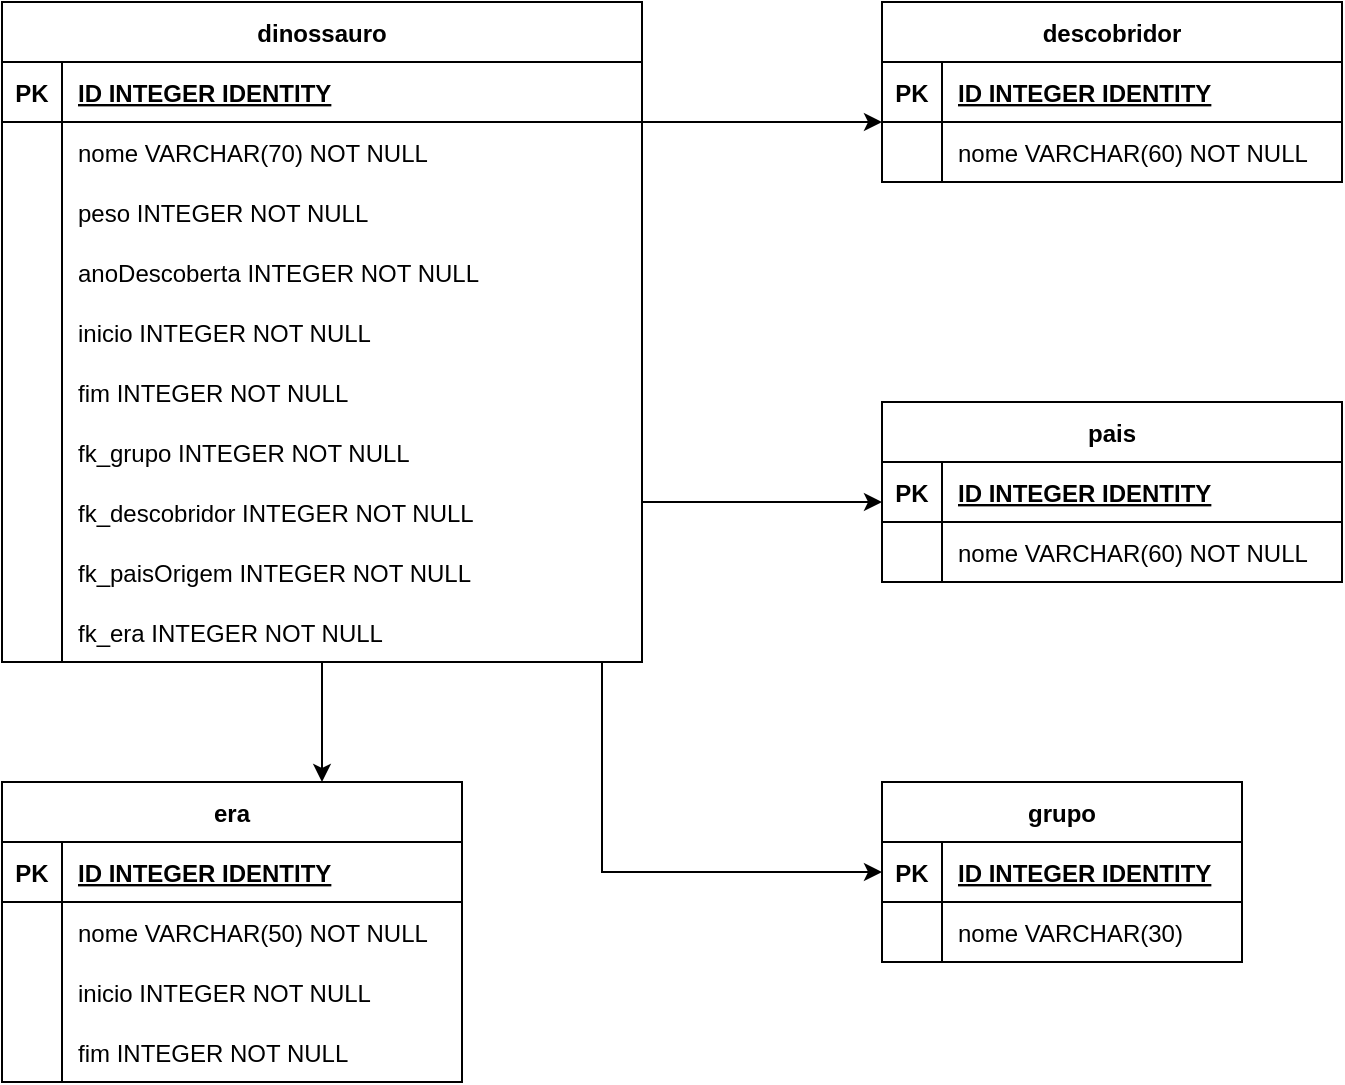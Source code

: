 <mxfile version="22.1.3" type="github">
  <diagram name="Page-1" id="ZxZZLESLRguiSDgGjBzf">
    <mxGraphModel dx="1687" dy="932" grid="1" gridSize="10" guides="1" tooltips="1" connect="1" arrows="1" fold="1" page="1" pageScale="1" pageWidth="827" pageHeight="1169" background="none" math="0" shadow="0">
      <root>
        <mxCell id="0" />
        <mxCell id="1" parent="0" />
        <mxCell id="klsp1BTiwaLLlgp8RESb-103" value="descobridor" style="shape=table;startSize=30;container=1;collapsible=1;childLayout=tableLayout;fixedRows=1;rowLines=0;fontStyle=1;align=center;resizeLast=1;" vertex="1" parent="1">
          <mxGeometry x="519" y="314" width="230" height="90" as="geometry" />
        </mxCell>
        <mxCell id="klsp1BTiwaLLlgp8RESb-104" value="" style="shape=tableRow;horizontal=0;startSize=0;swimlaneHead=0;swimlaneBody=0;fillColor=none;collapsible=0;dropTarget=0;points=[[0,0.5],[1,0.5]];portConstraint=eastwest;strokeColor=inherit;top=0;left=0;right=0;bottom=1;" vertex="1" parent="klsp1BTiwaLLlgp8RESb-103">
          <mxGeometry y="30" width="230" height="30" as="geometry" />
        </mxCell>
        <mxCell id="klsp1BTiwaLLlgp8RESb-105" value="PK" style="shape=partialRectangle;overflow=hidden;connectable=0;fillColor=none;strokeColor=inherit;top=0;left=0;bottom=0;right=0;fontStyle=1;" vertex="1" parent="klsp1BTiwaLLlgp8RESb-104">
          <mxGeometry width="30" height="30" as="geometry">
            <mxRectangle width="30" height="30" as="alternateBounds" />
          </mxGeometry>
        </mxCell>
        <mxCell id="klsp1BTiwaLLlgp8RESb-106" value="ID INTEGER  IDENTITY" style="shape=partialRectangle;overflow=hidden;connectable=0;fillColor=none;align=left;strokeColor=inherit;top=0;left=0;bottom=0;right=0;spacingLeft=6;fontStyle=5;" vertex="1" parent="klsp1BTiwaLLlgp8RESb-104">
          <mxGeometry x="30" width="200" height="30" as="geometry">
            <mxRectangle width="200" height="30" as="alternateBounds" />
          </mxGeometry>
        </mxCell>
        <mxCell id="klsp1BTiwaLLlgp8RESb-107" value="" style="shape=tableRow;horizontal=0;startSize=0;swimlaneHead=0;swimlaneBody=0;fillColor=none;collapsible=0;dropTarget=0;points=[[0,0.5],[1,0.5]];portConstraint=eastwest;strokeColor=inherit;top=0;left=0;right=0;bottom=0;" vertex="1" parent="klsp1BTiwaLLlgp8RESb-103">
          <mxGeometry y="60" width="230" height="30" as="geometry" />
        </mxCell>
        <mxCell id="klsp1BTiwaLLlgp8RESb-108" value="" style="shape=partialRectangle;overflow=hidden;connectable=0;fillColor=none;strokeColor=inherit;top=0;left=0;bottom=0;right=0;" vertex="1" parent="klsp1BTiwaLLlgp8RESb-107">
          <mxGeometry width="30" height="30" as="geometry">
            <mxRectangle width="30" height="30" as="alternateBounds" />
          </mxGeometry>
        </mxCell>
        <mxCell id="klsp1BTiwaLLlgp8RESb-109" value="nome VARCHAR(60) NOT NULL" style="shape=partialRectangle;overflow=hidden;connectable=0;fillColor=none;align=left;strokeColor=inherit;top=0;left=0;bottom=0;right=0;spacingLeft=6;" vertex="1" parent="klsp1BTiwaLLlgp8RESb-107">
          <mxGeometry x="30" width="200" height="30" as="geometry">
            <mxRectangle width="200" height="30" as="alternateBounds" />
          </mxGeometry>
        </mxCell>
        <mxCell id="klsp1BTiwaLLlgp8RESb-110" value="pais" style="shape=table;startSize=30;container=1;collapsible=1;childLayout=tableLayout;fixedRows=1;rowLines=0;fontStyle=1;align=center;resizeLast=1;" vertex="1" parent="1">
          <mxGeometry x="519" y="514" width="230" height="90" as="geometry" />
        </mxCell>
        <mxCell id="klsp1BTiwaLLlgp8RESb-111" value="" style="shape=tableRow;horizontal=0;startSize=0;swimlaneHead=0;swimlaneBody=0;fillColor=none;collapsible=0;dropTarget=0;points=[[0,0.5],[1,0.5]];portConstraint=eastwest;strokeColor=inherit;top=0;left=0;right=0;bottom=1;" vertex="1" parent="klsp1BTiwaLLlgp8RESb-110">
          <mxGeometry y="30" width="230" height="30" as="geometry" />
        </mxCell>
        <mxCell id="klsp1BTiwaLLlgp8RESb-112" value="PK" style="shape=partialRectangle;overflow=hidden;connectable=0;fillColor=none;strokeColor=inherit;top=0;left=0;bottom=0;right=0;fontStyle=1;" vertex="1" parent="klsp1BTiwaLLlgp8RESb-111">
          <mxGeometry width="30" height="30" as="geometry">
            <mxRectangle width="30" height="30" as="alternateBounds" />
          </mxGeometry>
        </mxCell>
        <mxCell id="klsp1BTiwaLLlgp8RESb-113" value="ID INTEGER  IDENTITY" style="shape=partialRectangle;overflow=hidden;connectable=0;fillColor=none;align=left;strokeColor=inherit;top=0;left=0;bottom=0;right=0;spacingLeft=6;fontStyle=5;" vertex="1" parent="klsp1BTiwaLLlgp8RESb-111">
          <mxGeometry x="30" width="200" height="30" as="geometry">
            <mxRectangle width="200" height="30" as="alternateBounds" />
          </mxGeometry>
        </mxCell>
        <mxCell id="klsp1BTiwaLLlgp8RESb-114" value="" style="shape=tableRow;horizontal=0;startSize=0;swimlaneHead=0;swimlaneBody=0;fillColor=none;collapsible=0;dropTarget=0;points=[[0,0.5],[1,0.5]];portConstraint=eastwest;strokeColor=inherit;top=0;left=0;right=0;bottom=0;" vertex="1" parent="klsp1BTiwaLLlgp8RESb-110">
          <mxGeometry y="60" width="230" height="30" as="geometry" />
        </mxCell>
        <mxCell id="klsp1BTiwaLLlgp8RESb-115" value="" style="shape=partialRectangle;overflow=hidden;connectable=0;fillColor=none;strokeColor=inherit;top=0;left=0;bottom=0;right=0;" vertex="1" parent="klsp1BTiwaLLlgp8RESb-114">
          <mxGeometry width="30" height="30" as="geometry">
            <mxRectangle width="30" height="30" as="alternateBounds" />
          </mxGeometry>
        </mxCell>
        <mxCell id="klsp1BTiwaLLlgp8RESb-116" value="nome VARCHAR(60) NOT NULL" style="shape=partialRectangle;overflow=hidden;connectable=0;fillColor=none;align=left;strokeColor=inherit;top=0;left=0;bottom=0;right=0;spacingLeft=6;" vertex="1" parent="klsp1BTiwaLLlgp8RESb-114">
          <mxGeometry x="30" width="200" height="30" as="geometry">
            <mxRectangle width="200" height="30" as="alternateBounds" />
          </mxGeometry>
        </mxCell>
        <mxCell id="klsp1BTiwaLLlgp8RESb-117" value="era" style="shape=table;startSize=30;container=1;collapsible=1;childLayout=tableLayout;fixedRows=1;rowLines=0;fontStyle=1;align=center;resizeLast=1;" vertex="1" parent="1">
          <mxGeometry x="79" y="704" width="230" height="150" as="geometry" />
        </mxCell>
        <mxCell id="klsp1BTiwaLLlgp8RESb-118" value="" style="shape=tableRow;horizontal=0;startSize=0;swimlaneHead=0;swimlaneBody=0;fillColor=none;collapsible=0;dropTarget=0;points=[[0,0.5],[1,0.5]];portConstraint=eastwest;strokeColor=inherit;top=0;left=0;right=0;bottom=1;" vertex="1" parent="klsp1BTiwaLLlgp8RESb-117">
          <mxGeometry y="30" width="230" height="30" as="geometry" />
        </mxCell>
        <mxCell id="klsp1BTiwaLLlgp8RESb-119" value="PK" style="shape=partialRectangle;overflow=hidden;connectable=0;fillColor=none;strokeColor=inherit;top=0;left=0;bottom=0;right=0;fontStyle=1;" vertex="1" parent="klsp1BTiwaLLlgp8RESb-118">
          <mxGeometry width="30" height="30" as="geometry">
            <mxRectangle width="30" height="30" as="alternateBounds" />
          </mxGeometry>
        </mxCell>
        <mxCell id="klsp1BTiwaLLlgp8RESb-120" value="ID INTEGER  IDENTITY" style="shape=partialRectangle;overflow=hidden;connectable=0;fillColor=none;align=left;strokeColor=inherit;top=0;left=0;bottom=0;right=0;spacingLeft=6;fontStyle=5;" vertex="1" parent="klsp1BTiwaLLlgp8RESb-118">
          <mxGeometry x="30" width="200" height="30" as="geometry">
            <mxRectangle width="200" height="30" as="alternateBounds" />
          </mxGeometry>
        </mxCell>
        <mxCell id="klsp1BTiwaLLlgp8RESb-121" value="" style="shape=tableRow;horizontal=0;startSize=0;swimlaneHead=0;swimlaneBody=0;fillColor=none;collapsible=0;dropTarget=0;points=[[0,0.5],[1,0.5]];portConstraint=eastwest;strokeColor=inherit;top=0;left=0;right=0;bottom=0;" vertex="1" parent="klsp1BTiwaLLlgp8RESb-117">
          <mxGeometry y="60" width="230" height="30" as="geometry" />
        </mxCell>
        <mxCell id="klsp1BTiwaLLlgp8RESb-122" value="" style="shape=partialRectangle;overflow=hidden;connectable=0;fillColor=none;strokeColor=inherit;top=0;left=0;bottom=0;right=0;" vertex="1" parent="klsp1BTiwaLLlgp8RESb-121">
          <mxGeometry width="30" height="30" as="geometry">
            <mxRectangle width="30" height="30" as="alternateBounds" />
          </mxGeometry>
        </mxCell>
        <mxCell id="klsp1BTiwaLLlgp8RESb-123" value="nome VARCHAR(50) NOT NULL" style="shape=partialRectangle;overflow=hidden;connectable=0;fillColor=none;align=left;strokeColor=inherit;top=0;left=0;bottom=0;right=0;spacingLeft=6;" vertex="1" parent="klsp1BTiwaLLlgp8RESb-121">
          <mxGeometry x="30" width="200" height="30" as="geometry">
            <mxRectangle width="200" height="30" as="alternateBounds" />
          </mxGeometry>
        </mxCell>
        <mxCell id="klsp1BTiwaLLlgp8RESb-124" value="" style="shape=tableRow;horizontal=0;startSize=0;swimlaneHead=0;swimlaneBody=0;fillColor=none;collapsible=0;dropTarget=0;points=[[0,0.5],[1,0.5]];portConstraint=eastwest;strokeColor=inherit;top=0;left=0;right=0;bottom=0;" vertex="1" parent="klsp1BTiwaLLlgp8RESb-117">
          <mxGeometry y="90" width="230" height="30" as="geometry" />
        </mxCell>
        <mxCell id="klsp1BTiwaLLlgp8RESb-125" value="" style="shape=partialRectangle;overflow=hidden;connectable=0;fillColor=none;strokeColor=inherit;top=0;left=0;bottom=0;right=0;" vertex="1" parent="klsp1BTiwaLLlgp8RESb-124">
          <mxGeometry width="30" height="30" as="geometry">
            <mxRectangle width="30" height="30" as="alternateBounds" />
          </mxGeometry>
        </mxCell>
        <mxCell id="klsp1BTiwaLLlgp8RESb-126" value="inicio INTEGER NOT NULL" style="shape=partialRectangle;overflow=hidden;connectable=0;fillColor=none;align=left;strokeColor=inherit;top=0;left=0;bottom=0;right=0;spacingLeft=6;" vertex="1" parent="klsp1BTiwaLLlgp8RESb-124">
          <mxGeometry x="30" width="200" height="30" as="geometry">
            <mxRectangle width="200" height="30" as="alternateBounds" />
          </mxGeometry>
        </mxCell>
        <mxCell id="klsp1BTiwaLLlgp8RESb-127" value="" style="shape=tableRow;horizontal=0;startSize=0;swimlaneHead=0;swimlaneBody=0;fillColor=none;collapsible=0;dropTarget=0;points=[[0,0.5],[1,0.5]];portConstraint=eastwest;strokeColor=inherit;top=0;left=0;right=0;bottom=0;" vertex="1" parent="klsp1BTiwaLLlgp8RESb-117">
          <mxGeometry y="120" width="230" height="30" as="geometry" />
        </mxCell>
        <mxCell id="klsp1BTiwaLLlgp8RESb-128" value="" style="shape=partialRectangle;overflow=hidden;connectable=0;fillColor=none;strokeColor=inherit;top=0;left=0;bottom=0;right=0;" vertex="1" parent="klsp1BTiwaLLlgp8RESb-127">
          <mxGeometry width="30" height="30" as="geometry">
            <mxRectangle width="30" height="30" as="alternateBounds" />
          </mxGeometry>
        </mxCell>
        <mxCell id="klsp1BTiwaLLlgp8RESb-129" value="fim INTEGER NOT NULL" style="shape=partialRectangle;overflow=hidden;connectable=0;fillColor=none;align=left;strokeColor=inherit;top=0;left=0;bottom=0;right=0;spacingLeft=6;" vertex="1" parent="klsp1BTiwaLLlgp8RESb-127">
          <mxGeometry x="30" width="200" height="30" as="geometry">
            <mxRectangle width="200" height="30" as="alternateBounds" />
          </mxGeometry>
        </mxCell>
        <mxCell id="klsp1BTiwaLLlgp8RESb-130" value="grupo" style="shape=table;startSize=30;container=1;collapsible=1;childLayout=tableLayout;fixedRows=1;rowLines=0;fontStyle=1;align=center;resizeLast=1;" vertex="1" parent="1">
          <mxGeometry x="519" y="704" width="180" height="90" as="geometry" />
        </mxCell>
        <mxCell id="klsp1BTiwaLLlgp8RESb-131" value="" style="shape=tableRow;horizontal=0;startSize=0;swimlaneHead=0;swimlaneBody=0;fillColor=none;collapsible=0;dropTarget=0;points=[[0,0.5],[1,0.5]];portConstraint=eastwest;strokeColor=inherit;top=0;left=0;right=0;bottom=1;" vertex="1" parent="klsp1BTiwaLLlgp8RESb-130">
          <mxGeometry y="30" width="180" height="30" as="geometry" />
        </mxCell>
        <mxCell id="klsp1BTiwaLLlgp8RESb-132" value="PK" style="shape=partialRectangle;overflow=hidden;connectable=0;fillColor=none;strokeColor=inherit;top=0;left=0;bottom=0;right=0;fontStyle=1;" vertex="1" parent="klsp1BTiwaLLlgp8RESb-131">
          <mxGeometry width="30" height="30" as="geometry">
            <mxRectangle width="30" height="30" as="alternateBounds" />
          </mxGeometry>
        </mxCell>
        <mxCell id="klsp1BTiwaLLlgp8RESb-133" value="ID INTEGER  IDENTITY" style="shape=partialRectangle;overflow=hidden;connectable=0;fillColor=none;align=left;strokeColor=inherit;top=0;left=0;bottom=0;right=0;spacingLeft=6;fontStyle=5;" vertex="1" parent="klsp1BTiwaLLlgp8RESb-131">
          <mxGeometry x="30" width="150" height="30" as="geometry">
            <mxRectangle width="150" height="30" as="alternateBounds" />
          </mxGeometry>
        </mxCell>
        <mxCell id="klsp1BTiwaLLlgp8RESb-134" value="" style="shape=tableRow;horizontal=0;startSize=0;swimlaneHead=0;swimlaneBody=0;fillColor=none;collapsible=0;dropTarget=0;points=[[0,0.5],[1,0.5]];portConstraint=eastwest;strokeColor=inherit;top=0;left=0;right=0;bottom=0;" vertex="1" parent="klsp1BTiwaLLlgp8RESb-130">
          <mxGeometry y="60" width="180" height="30" as="geometry" />
        </mxCell>
        <mxCell id="klsp1BTiwaLLlgp8RESb-135" value="" style="shape=partialRectangle;overflow=hidden;connectable=0;fillColor=none;strokeColor=inherit;top=0;left=0;bottom=0;right=0;" vertex="1" parent="klsp1BTiwaLLlgp8RESb-134">
          <mxGeometry width="30" height="30" as="geometry">
            <mxRectangle width="30" height="30" as="alternateBounds" />
          </mxGeometry>
        </mxCell>
        <mxCell id="klsp1BTiwaLLlgp8RESb-136" value="nome VARCHAR(30)" style="shape=partialRectangle;overflow=hidden;connectable=0;fillColor=none;align=left;strokeColor=inherit;top=0;left=0;bottom=0;right=0;spacingLeft=6;" vertex="1" parent="klsp1BTiwaLLlgp8RESb-134">
          <mxGeometry x="30" width="150" height="30" as="geometry">
            <mxRectangle width="150" height="30" as="alternateBounds" />
          </mxGeometry>
        </mxCell>
        <mxCell id="klsp1BTiwaLLlgp8RESb-137" value="dinossauro" style="shape=table;startSize=30;container=1;collapsible=1;childLayout=tableLayout;fixedRows=1;rowLines=0;fontStyle=1;align=center;resizeLast=1;" vertex="1" parent="1">
          <mxGeometry x="79" y="314" width="320" height="330" as="geometry" />
        </mxCell>
        <mxCell id="klsp1BTiwaLLlgp8RESb-138" value="" style="shape=tableRow;horizontal=0;startSize=0;swimlaneHead=0;swimlaneBody=0;fillColor=none;collapsible=0;dropTarget=0;points=[[0,0.5],[1,0.5]];portConstraint=eastwest;strokeColor=inherit;top=0;left=0;right=0;bottom=1;" vertex="1" parent="klsp1BTiwaLLlgp8RESb-137">
          <mxGeometry y="30" width="320" height="30" as="geometry" />
        </mxCell>
        <mxCell id="klsp1BTiwaLLlgp8RESb-139" value="PK" style="shape=partialRectangle;overflow=hidden;connectable=0;fillColor=none;strokeColor=inherit;top=0;left=0;bottom=0;right=0;fontStyle=1;" vertex="1" parent="klsp1BTiwaLLlgp8RESb-138">
          <mxGeometry width="30" height="30" as="geometry">
            <mxRectangle width="30" height="30" as="alternateBounds" />
          </mxGeometry>
        </mxCell>
        <mxCell id="klsp1BTiwaLLlgp8RESb-140" value="ID INTEGER  IDENTITY" style="shape=partialRectangle;overflow=hidden;connectable=0;fillColor=none;align=left;strokeColor=inherit;top=0;left=0;bottom=0;right=0;spacingLeft=6;fontStyle=5;" vertex="1" parent="klsp1BTiwaLLlgp8RESb-138">
          <mxGeometry x="30" width="290" height="30" as="geometry">
            <mxRectangle width="290" height="30" as="alternateBounds" />
          </mxGeometry>
        </mxCell>
        <mxCell id="klsp1BTiwaLLlgp8RESb-141" value="" style="shape=tableRow;horizontal=0;startSize=0;swimlaneHead=0;swimlaneBody=0;fillColor=none;collapsible=0;dropTarget=0;points=[[0,0.5],[1,0.5]];portConstraint=eastwest;strokeColor=inherit;top=0;left=0;right=0;bottom=0;" vertex="1" parent="klsp1BTiwaLLlgp8RESb-137">
          <mxGeometry y="60" width="320" height="30" as="geometry" />
        </mxCell>
        <mxCell id="klsp1BTiwaLLlgp8RESb-142" value="" style="shape=partialRectangle;overflow=hidden;connectable=0;fillColor=none;strokeColor=inherit;top=0;left=0;bottom=0;right=0;" vertex="1" parent="klsp1BTiwaLLlgp8RESb-141">
          <mxGeometry width="30" height="30" as="geometry">
            <mxRectangle width="30" height="30" as="alternateBounds" />
          </mxGeometry>
        </mxCell>
        <mxCell id="klsp1BTiwaLLlgp8RESb-143" value="nome VARCHAR(70) NOT NULL" style="shape=partialRectangle;overflow=hidden;connectable=0;fillColor=none;align=left;strokeColor=inherit;top=0;left=0;bottom=0;right=0;spacingLeft=6;" vertex="1" parent="klsp1BTiwaLLlgp8RESb-141">
          <mxGeometry x="30" width="290" height="30" as="geometry">
            <mxRectangle width="290" height="30" as="alternateBounds" />
          </mxGeometry>
        </mxCell>
        <mxCell id="klsp1BTiwaLLlgp8RESb-144" value="" style="shape=tableRow;horizontal=0;startSize=0;swimlaneHead=0;swimlaneBody=0;fillColor=none;collapsible=0;dropTarget=0;points=[[0,0.5],[1,0.5]];portConstraint=eastwest;strokeColor=inherit;top=0;left=0;right=0;bottom=0;" vertex="1" parent="klsp1BTiwaLLlgp8RESb-137">
          <mxGeometry y="90" width="320" height="30" as="geometry" />
        </mxCell>
        <mxCell id="klsp1BTiwaLLlgp8RESb-145" value="" style="shape=partialRectangle;overflow=hidden;connectable=0;fillColor=none;strokeColor=inherit;top=0;left=0;bottom=0;right=0;" vertex="1" parent="klsp1BTiwaLLlgp8RESb-144">
          <mxGeometry width="30" height="30" as="geometry">
            <mxRectangle width="30" height="30" as="alternateBounds" />
          </mxGeometry>
        </mxCell>
        <mxCell id="klsp1BTiwaLLlgp8RESb-146" value="peso INTEGER NOT NULL" style="shape=partialRectangle;overflow=hidden;connectable=0;fillColor=none;align=left;strokeColor=inherit;top=0;left=0;bottom=0;right=0;spacingLeft=6;" vertex="1" parent="klsp1BTiwaLLlgp8RESb-144">
          <mxGeometry x="30" width="290" height="30" as="geometry">
            <mxRectangle width="290" height="30" as="alternateBounds" />
          </mxGeometry>
        </mxCell>
        <mxCell id="klsp1BTiwaLLlgp8RESb-147" value="" style="shape=tableRow;horizontal=0;startSize=0;swimlaneHead=0;swimlaneBody=0;fillColor=none;collapsible=0;dropTarget=0;points=[[0,0.5],[1,0.5]];portConstraint=eastwest;strokeColor=inherit;top=0;left=0;right=0;bottom=0;" vertex="1" parent="klsp1BTiwaLLlgp8RESb-137">
          <mxGeometry y="120" width="320" height="30" as="geometry" />
        </mxCell>
        <mxCell id="klsp1BTiwaLLlgp8RESb-148" value="" style="shape=partialRectangle;overflow=hidden;connectable=0;fillColor=none;strokeColor=inherit;top=0;left=0;bottom=0;right=0;" vertex="1" parent="klsp1BTiwaLLlgp8RESb-147">
          <mxGeometry width="30" height="30" as="geometry">
            <mxRectangle width="30" height="30" as="alternateBounds" />
          </mxGeometry>
        </mxCell>
        <mxCell id="klsp1BTiwaLLlgp8RESb-149" value="anoDescoberta INTEGER NOT NULL" style="shape=partialRectangle;overflow=hidden;connectable=0;fillColor=none;align=left;strokeColor=inherit;top=0;left=0;bottom=0;right=0;spacingLeft=6;" vertex="1" parent="klsp1BTiwaLLlgp8RESb-147">
          <mxGeometry x="30" width="290" height="30" as="geometry">
            <mxRectangle width="290" height="30" as="alternateBounds" />
          </mxGeometry>
        </mxCell>
        <mxCell id="klsp1BTiwaLLlgp8RESb-150" value="" style="shape=tableRow;horizontal=0;startSize=0;swimlaneHead=0;swimlaneBody=0;fillColor=none;collapsible=0;dropTarget=0;points=[[0,0.5],[1,0.5]];portConstraint=eastwest;strokeColor=inherit;top=0;left=0;right=0;bottom=0;" vertex="1" parent="klsp1BTiwaLLlgp8RESb-137">
          <mxGeometry y="150" width="320" height="30" as="geometry" />
        </mxCell>
        <mxCell id="klsp1BTiwaLLlgp8RESb-151" value="" style="shape=partialRectangle;overflow=hidden;connectable=0;fillColor=none;strokeColor=inherit;top=0;left=0;bottom=0;right=0;" vertex="1" parent="klsp1BTiwaLLlgp8RESb-150">
          <mxGeometry width="30" height="30" as="geometry">
            <mxRectangle width="30" height="30" as="alternateBounds" />
          </mxGeometry>
        </mxCell>
        <mxCell id="klsp1BTiwaLLlgp8RESb-152" value="inicio INTEGER NOT NULL" style="shape=partialRectangle;overflow=hidden;connectable=0;fillColor=none;align=left;strokeColor=inherit;top=0;left=0;bottom=0;right=0;spacingLeft=6;" vertex="1" parent="klsp1BTiwaLLlgp8RESb-150">
          <mxGeometry x="30" width="290" height="30" as="geometry">
            <mxRectangle width="290" height="30" as="alternateBounds" />
          </mxGeometry>
        </mxCell>
        <mxCell id="klsp1BTiwaLLlgp8RESb-153" value="" style="shape=tableRow;horizontal=0;startSize=0;swimlaneHead=0;swimlaneBody=0;fillColor=none;collapsible=0;dropTarget=0;points=[[0,0.5],[1,0.5]];portConstraint=eastwest;strokeColor=inherit;top=0;left=0;right=0;bottom=0;" vertex="1" parent="klsp1BTiwaLLlgp8RESb-137">
          <mxGeometry y="180" width="320" height="30" as="geometry" />
        </mxCell>
        <mxCell id="klsp1BTiwaLLlgp8RESb-154" value="" style="shape=partialRectangle;overflow=hidden;connectable=0;fillColor=none;strokeColor=inherit;top=0;left=0;bottom=0;right=0;" vertex="1" parent="klsp1BTiwaLLlgp8RESb-153">
          <mxGeometry width="30" height="30" as="geometry">
            <mxRectangle width="30" height="30" as="alternateBounds" />
          </mxGeometry>
        </mxCell>
        <mxCell id="klsp1BTiwaLLlgp8RESb-155" value="fim INTEGER NOT NULL" style="shape=partialRectangle;overflow=hidden;connectable=0;fillColor=none;align=left;strokeColor=inherit;top=0;left=0;bottom=0;right=0;spacingLeft=6;" vertex="1" parent="klsp1BTiwaLLlgp8RESb-153">
          <mxGeometry x="30" width="290" height="30" as="geometry">
            <mxRectangle width="290" height="30" as="alternateBounds" />
          </mxGeometry>
        </mxCell>
        <mxCell id="klsp1BTiwaLLlgp8RESb-156" value="" style="shape=tableRow;horizontal=0;startSize=0;swimlaneHead=0;swimlaneBody=0;fillColor=none;collapsible=0;dropTarget=0;points=[[0,0.5],[1,0.5]];portConstraint=eastwest;strokeColor=inherit;top=0;left=0;right=0;bottom=0;" vertex="1" parent="klsp1BTiwaLLlgp8RESb-137">
          <mxGeometry y="210" width="320" height="30" as="geometry" />
        </mxCell>
        <mxCell id="klsp1BTiwaLLlgp8RESb-157" value="" style="shape=partialRectangle;overflow=hidden;connectable=0;fillColor=none;strokeColor=inherit;top=0;left=0;bottom=0;right=0;" vertex="1" parent="klsp1BTiwaLLlgp8RESb-156">
          <mxGeometry width="30" height="30" as="geometry">
            <mxRectangle width="30" height="30" as="alternateBounds" />
          </mxGeometry>
        </mxCell>
        <mxCell id="klsp1BTiwaLLlgp8RESb-158" value="fk_grupo INTEGER NOT NULL" style="shape=partialRectangle;overflow=hidden;connectable=0;fillColor=none;align=left;strokeColor=inherit;top=0;left=0;bottom=0;right=0;spacingLeft=6;" vertex="1" parent="klsp1BTiwaLLlgp8RESb-156">
          <mxGeometry x="30" width="290" height="30" as="geometry">
            <mxRectangle width="290" height="30" as="alternateBounds" />
          </mxGeometry>
        </mxCell>
        <mxCell id="klsp1BTiwaLLlgp8RESb-159" value="" style="shape=tableRow;horizontal=0;startSize=0;swimlaneHead=0;swimlaneBody=0;fillColor=none;collapsible=0;dropTarget=0;points=[[0,0.5],[1,0.5]];portConstraint=eastwest;strokeColor=inherit;top=0;left=0;right=0;bottom=0;" vertex="1" parent="klsp1BTiwaLLlgp8RESb-137">
          <mxGeometry y="240" width="320" height="30" as="geometry" />
        </mxCell>
        <mxCell id="klsp1BTiwaLLlgp8RESb-160" value="" style="shape=partialRectangle;overflow=hidden;connectable=0;fillColor=none;strokeColor=inherit;top=0;left=0;bottom=0;right=0;" vertex="1" parent="klsp1BTiwaLLlgp8RESb-159">
          <mxGeometry width="30" height="30" as="geometry">
            <mxRectangle width="30" height="30" as="alternateBounds" />
          </mxGeometry>
        </mxCell>
        <mxCell id="klsp1BTiwaLLlgp8RESb-161" value="fk_descobridor INTEGER NOT NULL" style="shape=partialRectangle;overflow=hidden;connectable=0;fillColor=none;align=left;strokeColor=inherit;top=0;left=0;bottom=0;right=0;spacingLeft=6;" vertex="1" parent="klsp1BTiwaLLlgp8RESb-159">
          <mxGeometry x="30" width="290" height="30" as="geometry">
            <mxRectangle width="290" height="30" as="alternateBounds" />
          </mxGeometry>
        </mxCell>
        <mxCell id="klsp1BTiwaLLlgp8RESb-162" value="" style="shape=tableRow;horizontal=0;startSize=0;swimlaneHead=0;swimlaneBody=0;fillColor=none;collapsible=0;dropTarget=0;points=[[0,0.5],[1,0.5]];portConstraint=eastwest;strokeColor=inherit;top=0;left=0;right=0;bottom=0;" vertex="1" parent="klsp1BTiwaLLlgp8RESb-137">
          <mxGeometry y="270" width="320" height="30" as="geometry" />
        </mxCell>
        <mxCell id="klsp1BTiwaLLlgp8RESb-163" value="" style="shape=partialRectangle;overflow=hidden;connectable=0;fillColor=none;strokeColor=inherit;top=0;left=0;bottom=0;right=0;" vertex="1" parent="klsp1BTiwaLLlgp8RESb-162">
          <mxGeometry width="30" height="30" as="geometry">
            <mxRectangle width="30" height="30" as="alternateBounds" />
          </mxGeometry>
        </mxCell>
        <mxCell id="klsp1BTiwaLLlgp8RESb-164" value="fk_paisOrigem INTEGER NOT NULL" style="shape=partialRectangle;overflow=hidden;connectable=0;fillColor=none;align=left;strokeColor=inherit;top=0;left=0;bottom=0;right=0;spacingLeft=6;" vertex="1" parent="klsp1BTiwaLLlgp8RESb-162">
          <mxGeometry x="30" width="290" height="30" as="geometry">
            <mxRectangle width="290" height="30" as="alternateBounds" />
          </mxGeometry>
        </mxCell>
        <mxCell id="klsp1BTiwaLLlgp8RESb-165" value="" style="shape=tableRow;horizontal=0;startSize=0;swimlaneHead=0;swimlaneBody=0;fillColor=none;collapsible=0;dropTarget=0;points=[[0,0.5],[1,0.5]];portConstraint=eastwest;strokeColor=inherit;top=0;left=0;right=0;bottom=0;" vertex="1" parent="klsp1BTiwaLLlgp8RESb-137">
          <mxGeometry y="300" width="320" height="30" as="geometry" />
        </mxCell>
        <mxCell id="klsp1BTiwaLLlgp8RESb-166" value="" style="shape=partialRectangle;overflow=hidden;connectable=0;fillColor=none;strokeColor=inherit;top=0;left=0;bottom=0;right=0;" vertex="1" parent="klsp1BTiwaLLlgp8RESb-165">
          <mxGeometry width="30" height="30" as="geometry">
            <mxRectangle width="30" height="30" as="alternateBounds" />
          </mxGeometry>
        </mxCell>
        <mxCell id="klsp1BTiwaLLlgp8RESb-167" value="fk_era INTEGER NOT NULL" style="shape=partialRectangle;overflow=hidden;connectable=0;fillColor=none;align=left;strokeColor=inherit;top=0;left=0;bottom=0;right=0;spacingLeft=6;" vertex="1" parent="klsp1BTiwaLLlgp8RESb-165">
          <mxGeometry x="30" width="290" height="30" as="geometry">
            <mxRectangle width="290" height="30" as="alternateBounds" />
          </mxGeometry>
        </mxCell>
        <mxCell id="klsp1BTiwaLLlgp8RESb-180" style="edgeStyle=orthogonalEdgeStyle;rounded=0;orthogonalLoop=1;jettySize=auto;html=1;fontFamily=Helvetica;fontSize=12;fontColor=default;startSize=30;" edge="1" parent="1" source="klsp1BTiwaLLlgp8RESb-137" target="klsp1BTiwaLLlgp8RESb-130">
          <mxGeometry relative="1" as="geometry">
            <mxPoint x="178.94" y="539.059" as="sourcePoint" />
            <mxPoint x="268.999" y="774" as="targetPoint" />
            <Array as="points">
              <mxPoint x="379" y="674" />
              <mxPoint x="379" y="674" />
            </Array>
          </mxGeometry>
        </mxCell>
        <mxCell id="klsp1BTiwaLLlgp8RESb-181" style="edgeStyle=orthogonalEdgeStyle;rounded=0;orthogonalLoop=1;jettySize=auto;html=1;fontFamily=Helvetica;fontSize=12;fontColor=default;startSize=30;" edge="1" parent="1" source="klsp1BTiwaLLlgp8RESb-137" target="klsp1BTiwaLLlgp8RESb-103">
          <mxGeometry relative="1" as="geometry">
            <Array as="points">
              <mxPoint x="459" y="374" />
              <mxPoint x="459" y="374" />
            </Array>
          </mxGeometry>
        </mxCell>
        <mxCell id="klsp1BTiwaLLlgp8RESb-182" style="edgeStyle=orthogonalEdgeStyle;rounded=0;orthogonalLoop=1;jettySize=auto;html=1;fontFamily=Helvetica;fontSize=12;fontColor=default;startSize=30;" edge="1" parent="1" source="klsp1BTiwaLLlgp8RESb-137" target="klsp1BTiwaLLlgp8RESb-110">
          <mxGeometry relative="1" as="geometry">
            <Array as="points">
              <mxPoint x="479" y="564" />
              <mxPoint x="479" y="564" />
            </Array>
          </mxGeometry>
        </mxCell>
        <mxCell id="klsp1BTiwaLLlgp8RESb-183" style="edgeStyle=orthogonalEdgeStyle;rounded=0;orthogonalLoop=1;jettySize=auto;html=1;fontFamily=Helvetica;fontSize=12;fontColor=default;startSize=30;" edge="1" parent="1" source="klsp1BTiwaLLlgp8RESb-137" target="klsp1BTiwaLLlgp8RESb-117">
          <mxGeometry relative="1" as="geometry">
            <Array as="points">
              <mxPoint x="249" y="719" />
            </Array>
          </mxGeometry>
        </mxCell>
      </root>
    </mxGraphModel>
  </diagram>
</mxfile>
